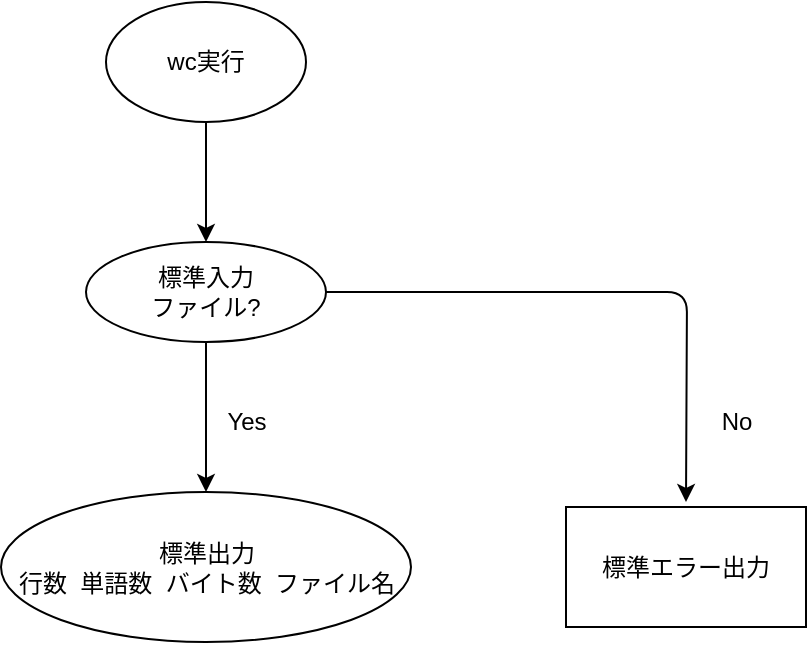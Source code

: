 <mxfile>
    <diagram id="AL9dTdSWhBx0AGjzQ9E2" name="ページ1">
        <mxGraphModel dx="790" dy="530" grid="1" gridSize="10" guides="1" tooltips="1" connect="1" arrows="1" fold="1" page="1" pageScale="1" pageWidth="827" pageHeight="1169" math="0" shadow="0">
            <root>
                <mxCell id="0"/>
                <mxCell id="1" parent="0"/>
                <mxCell id="5" value="" style="edgeStyle=none;html=1;" edge="1" parent="1" source="2" target="4">
                    <mxGeometry relative="1" as="geometry"/>
                </mxCell>
                <mxCell id="2" value="wc実行" style="ellipse;whiteSpace=wrap;html=1;" vertex="1" parent="1">
                    <mxGeometry x="300" y="340" width="100" height="60" as="geometry"/>
                </mxCell>
                <mxCell id="12" value="" style="edgeStyle=none;html=1;" edge="1" parent="1" source="4" target="11">
                    <mxGeometry relative="1" as="geometry"/>
                </mxCell>
                <mxCell id="15" value="" style="edgeStyle=orthogonalEdgeStyle;html=1;exitX=1;exitY=0.5;exitDx=0;exitDy=0;" edge="1" parent="1" source="4">
                    <mxGeometry relative="1" as="geometry">
                        <mxPoint x="590" y="590" as="targetPoint"/>
                    </mxGeometry>
                </mxCell>
                <mxCell id="4" value="標準入力&lt;br&gt;ファイル?" style="ellipse;whiteSpace=wrap;html=1;" vertex="1" parent="1">
                    <mxGeometry x="290" y="460" width="120" height="50" as="geometry"/>
                </mxCell>
                <mxCell id="11" value="標準出力&lt;br&gt;行数&amp;nbsp; 単語数&amp;nbsp; バイト数&amp;nbsp; ファイル名" style="ellipse;whiteSpace=wrap;html=1;" vertex="1" parent="1">
                    <mxGeometry x="247.5" y="585" width="205" height="75" as="geometry"/>
                </mxCell>
                <mxCell id="13" value="Yes" style="text;html=1;align=center;verticalAlign=middle;resizable=0;points=[];autosize=1;strokeColor=none;fillColor=none;" vertex="1" parent="1">
                    <mxGeometry x="355" y="540" width="30" height="20" as="geometry"/>
                </mxCell>
                <mxCell id="14" value="標準エラー出力" style="whiteSpace=wrap;html=1;" vertex="1" parent="1">
                    <mxGeometry x="530" y="592.5" width="120" height="60" as="geometry"/>
                </mxCell>
                <mxCell id="16" value="No" style="text;html=1;align=center;verticalAlign=middle;resizable=0;points=[];autosize=1;strokeColor=none;fillColor=none;" vertex="1" parent="1">
                    <mxGeometry x="600" y="540" width="30" height="20" as="geometry"/>
                </mxCell>
            </root>
        </mxGraphModel>
    </diagram>
</mxfile>